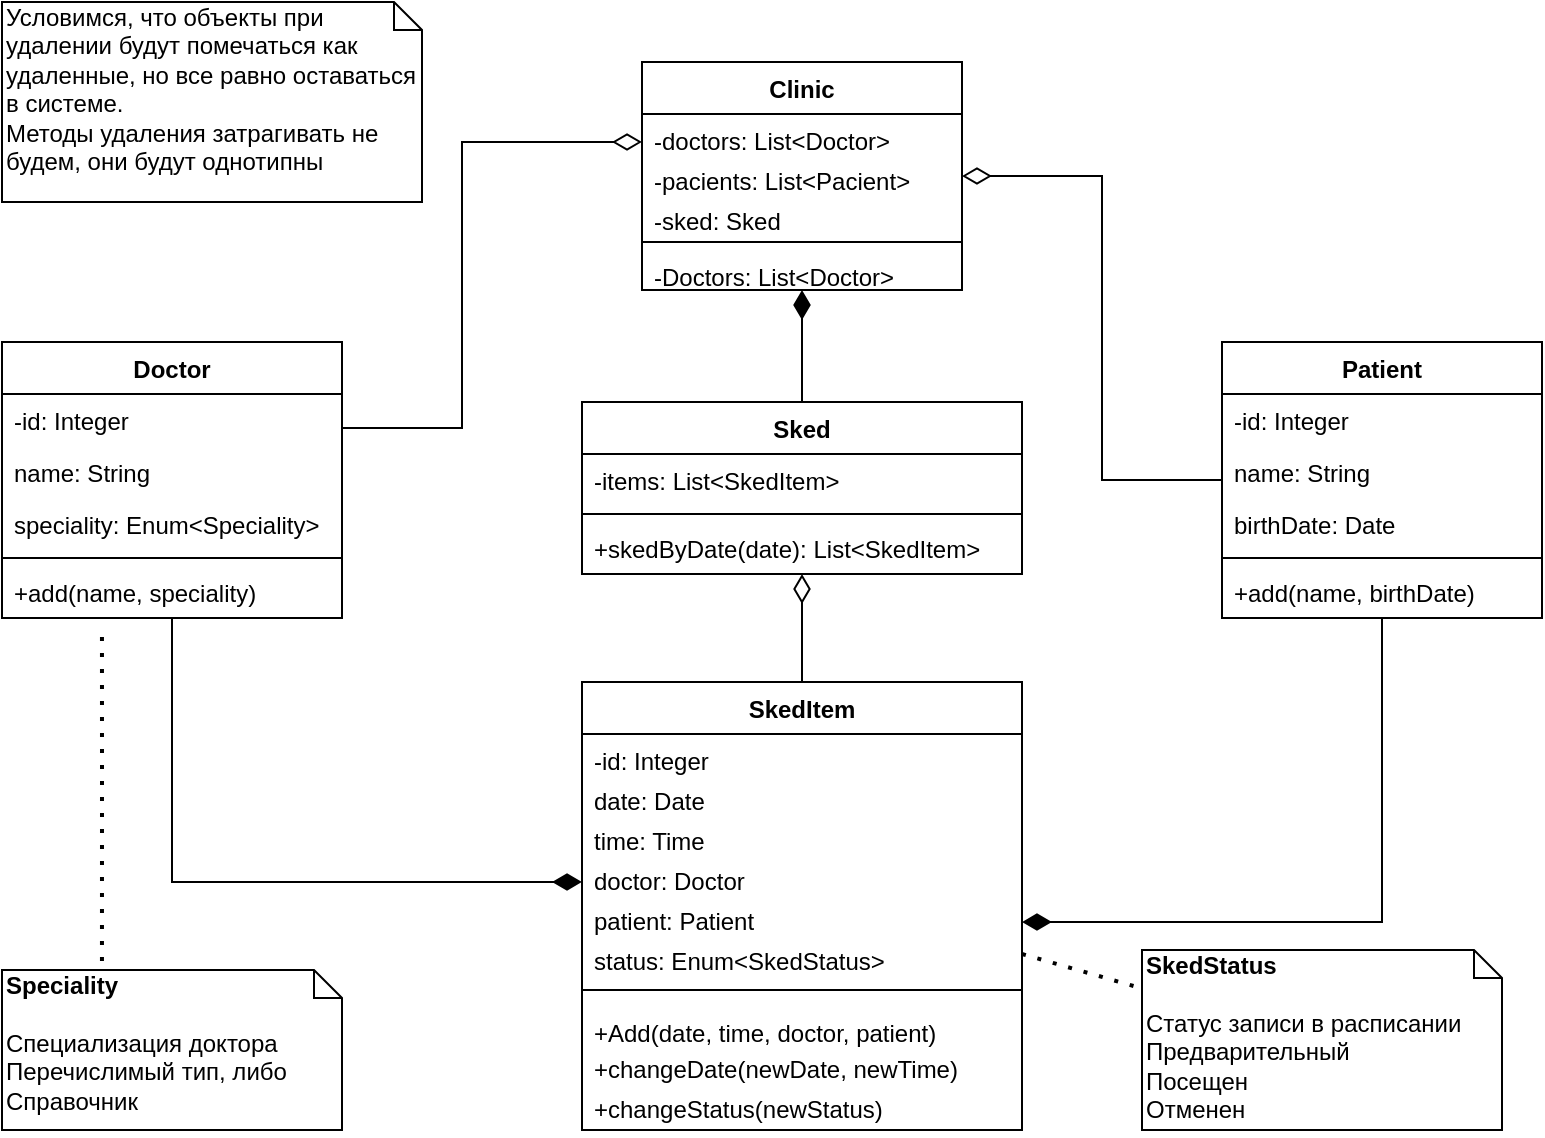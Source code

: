 <mxfile version="13.8.0" type="github">
  <diagram id="C5RBs43oDa-KdzZeNtuy" name="Page-1">
    <mxGraphModel dx="1422" dy="825" grid="1" gridSize="10" guides="1" tooltips="1" connect="1" arrows="1" fold="1" page="1" pageScale="1" pageWidth="827" pageHeight="1169" math="0" shadow="0">
      <root>
        <mxCell id="WIyWlLk6GJQsqaUBKTNV-0" />
        <mxCell id="WIyWlLk6GJQsqaUBKTNV-1" parent="WIyWlLk6GJQsqaUBKTNV-0" />
        <mxCell id="gz5u4yHDHs7ERX3W2ZZz-30" style="edgeStyle=orthogonalEdgeStyle;rounded=0;sketch=0;jumpSize=10;orthogonalLoop=1;jettySize=auto;html=1;entryX=1;entryY=0.5;entryDx=0;entryDy=0;shadow=0;startArrow=none;startFill=0;endArrow=diamondThin;endFill=0;endSize=12;" parent="WIyWlLk6GJQsqaUBKTNV-1" source="rfnlGcpkdzYErw1_nGnr-9" target="gz5u4yHDHs7ERX3W2ZZz-0" edge="1">
          <mxGeometry relative="1" as="geometry">
            <mxPoint x="680" y="206" as="sourcePoint" />
          </mxGeometry>
        </mxCell>
        <mxCell id="gz5u4yHDHs7ERX3W2ZZz-29" style="edgeStyle=orthogonalEdgeStyle;rounded=0;sketch=0;orthogonalLoop=1;jettySize=auto;html=1;shadow=0;startArrow=none;startFill=0;endArrow=diamondThin;endFill=0;endSize=12;jumpSize=10;" parent="WIyWlLk6GJQsqaUBKTNV-1" source="rfnlGcpkdzYErw1_nGnr-5" target="gz5u4yHDHs7ERX3W2ZZz-0" edge="1">
          <mxGeometry relative="1" as="geometry">
            <mxPoint x="185" y="206" as="sourcePoint" />
            <Array as="points">
              <mxPoint x="260" y="233" />
              <mxPoint x="260" y="90" />
            </Array>
          </mxGeometry>
        </mxCell>
        <mxCell id="gz5u4yHDHs7ERX3W2ZZz-0" value="Clinic" style="swimlane;fontStyle=1;align=center;verticalAlign=top;childLayout=stackLayout;horizontal=1;startSize=26;horizontalStack=0;resizeParent=1;resizeParentMax=0;resizeLast=0;collapsible=1;marginBottom=0;" parent="WIyWlLk6GJQsqaUBKTNV-1" vertex="1">
          <mxGeometry x="350" y="50" width="160" height="114" as="geometry" />
        </mxCell>
        <mxCell id="rfnlGcpkdzYErw1_nGnr-2" value="-doctors: List&lt;Doctor&gt;" style="text;strokeColor=none;fillColor=none;align=left;verticalAlign=top;spacingLeft=4;spacingRight=4;overflow=hidden;rotatable=0;points=[[0,0.5],[1,0.5]];portConstraint=eastwest;" vertex="1" parent="gz5u4yHDHs7ERX3W2ZZz-0">
          <mxGeometry y="26" width="160" height="20" as="geometry" />
        </mxCell>
        <mxCell id="rfnlGcpkdzYErw1_nGnr-1" value="-pacients: List&lt;Pacient&gt;" style="text;strokeColor=none;fillColor=none;align=left;verticalAlign=top;spacingLeft=4;spacingRight=4;overflow=hidden;rotatable=0;points=[[0,0.5],[1,0.5]];portConstraint=eastwest;" vertex="1" parent="gz5u4yHDHs7ERX3W2ZZz-0">
          <mxGeometry y="46" width="160" height="20" as="geometry" />
        </mxCell>
        <mxCell id="rfnlGcpkdzYErw1_nGnr-0" value="-sked: Sked" style="text;strokeColor=none;fillColor=none;align=left;verticalAlign=top;spacingLeft=4;spacingRight=4;overflow=hidden;rotatable=0;points=[[0,0.5],[1,0.5]];portConstraint=eastwest;" vertex="1" parent="gz5u4yHDHs7ERX3W2ZZz-0">
          <mxGeometry y="66" width="160" height="20" as="geometry" />
        </mxCell>
        <mxCell id="gz5u4yHDHs7ERX3W2ZZz-2" value="" style="line;strokeWidth=1;fillColor=none;align=left;verticalAlign=middle;spacingTop=-1;spacingLeft=3;spacingRight=3;rotatable=0;labelPosition=right;points=[];portConstraint=eastwest;" parent="gz5u4yHDHs7ERX3W2ZZz-0" vertex="1">
          <mxGeometry y="86" width="160" height="8" as="geometry" />
        </mxCell>
        <mxCell id="rfnlGcpkdzYErw1_nGnr-3" value="-Doctors: List&lt;Doctor&gt;" style="text;strokeColor=none;fillColor=none;align=left;verticalAlign=top;spacingLeft=4;spacingRight=4;overflow=hidden;rotatable=0;points=[[0,0.5],[1,0.5]];portConstraint=eastwest;" vertex="1" parent="gz5u4yHDHs7ERX3W2ZZz-0">
          <mxGeometry y="94" width="160" height="20" as="geometry" />
        </mxCell>
        <mxCell id="gz5u4yHDHs7ERX3W2ZZz-33" style="edgeStyle=orthogonalEdgeStyle;rounded=0;sketch=0;jumpSize=10;orthogonalLoop=1;jettySize=auto;html=1;shadow=0;startArrow=none;startFill=0;endArrow=diamondThin;endFill=1;endSize=12;" parent="WIyWlLk6GJQsqaUBKTNV-1" source="rfnlGcpkdzYErw1_nGnr-5" target="gz5u4yHDHs7ERX3W2ZZz-8" edge="1">
          <mxGeometry relative="1" as="geometry">
            <mxPoint x="180" y="479" as="sourcePoint" />
            <mxPoint x="70" y="300" as="targetPoint" />
            <Array as="points">
              <mxPoint x="115" y="460" />
            </Array>
          </mxGeometry>
        </mxCell>
        <mxCell id="wyjcbXv0Y3rbHrXeva_l-0" value="Sked" style="swimlane;fontStyle=1;align=center;verticalAlign=top;childLayout=stackLayout;horizontal=1;startSize=26;horizontalStack=0;resizeParent=1;resizeParentMax=0;resizeLast=0;collapsible=1;marginBottom=0;" parent="WIyWlLk6GJQsqaUBKTNV-1" vertex="1">
          <mxGeometry x="320" y="220" width="220" height="86" as="geometry" />
        </mxCell>
        <mxCell id="wyjcbXv0Y3rbHrXeva_l-1" value="-items: List&lt;SkedItem&gt;" style="text;strokeColor=none;fillColor=none;align=left;verticalAlign=top;spacingLeft=4;spacingRight=4;overflow=hidden;rotatable=0;points=[[0,0.5],[1,0.5]];portConstraint=eastwest;" parent="wyjcbXv0Y3rbHrXeva_l-0" vertex="1">
          <mxGeometry y="26" width="220" height="26" as="geometry" />
        </mxCell>
        <mxCell id="wyjcbXv0Y3rbHrXeva_l-2" value="" style="line;strokeWidth=1;fillColor=none;align=left;verticalAlign=middle;spacingTop=-1;spacingLeft=3;spacingRight=3;rotatable=0;labelPosition=right;points=[];portConstraint=eastwest;" parent="wyjcbXv0Y3rbHrXeva_l-0" vertex="1">
          <mxGeometry y="52" width="220" height="8" as="geometry" />
        </mxCell>
        <mxCell id="wyjcbXv0Y3rbHrXeva_l-3" value="+skedByDate(date): List&lt;SkedItem&gt;" style="text;strokeColor=none;fillColor=none;align=left;verticalAlign=top;spacingLeft=4;spacingRight=4;overflow=hidden;rotatable=0;points=[[0,0.5],[1,0.5]];portConstraint=eastwest;" parent="wyjcbXv0Y3rbHrXeva_l-0" vertex="1">
          <mxGeometry y="60" width="220" height="26" as="geometry" />
        </mxCell>
        <mxCell id="gz5u4yHDHs7ERX3W2ZZz-8" value="SkedItem" style="swimlane;fontStyle=1;align=center;verticalAlign=top;childLayout=stackLayout;horizontal=1;startSize=26;horizontalStack=0;resizeParent=1;resizeParentMax=0;resizeLast=0;collapsible=1;marginBottom=0;" parent="WIyWlLk6GJQsqaUBKTNV-1" vertex="1">
          <mxGeometry x="320" y="360" width="220" height="224" as="geometry" />
        </mxCell>
        <mxCell id="gz5u4yHDHs7ERX3W2ZZz-37" value="-id: Integer" style="text;strokeColor=none;fillColor=none;align=left;verticalAlign=top;spacingLeft=4;spacingRight=4;overflow=hidden;rotatable=0;points=[[0,0.5],[1,0.5]];portConstraint=eastwest;" parent="gz5u4yHDHs7ERX3W2ZZz-8" vertex="1">
          <mxGeometry y="26" width="220" height="20" as="geometry" />
        </mxCell>
        <mxCell id="rfnlGcpkdzYErw1_nGnr-20" value="date: Date" style="text;strokeColor=none;fillColor=none;align=left;verticalAlign=top;spacingLeft=4;spacingRight=4;overflow=hidden;rotatable=0;points=[[0,0.5],[1,0.5]];portConstraint=eastwest;" vertex="1" parent="gz5u4yHDHs7ERX3W2ZZz-8">
          <mxGeometry y="46" width="220" height="20" as="geometry" />
        </mxCell>
        <mxCell id="gz5u4yHDHs7ERX3W2ZZz-38" value="time: Time" style="text;strokeColor=none;fillColor=none;align=left;verticalAlign=top;spacingLeft=4;spacingRight=4;overflow=hidden;rotatable=0;points=[[0,0.5],[1,0.5]];portConstraint=eastwest;" parent="gz5u4yHDHs7ERX3W2ZZz-8" vertex="1">
          <mxGeometry y="66" width="220" height="20" as="geometry" />
        </mxCell>
        <mxCell id="rfnlGcpkdzYErw1_nGnr-14" value="doctor: Doctor" style="text;strokeColor=none;fillColor=none;align=left;verticalAlign=top;spacingLeft=4;spacingRight=4;overflow=hidden;rotatable=0;points=[[0,0.5],[1,0.5]];portConstraint=eastwest;" vertex="1" parent="gz5u4yHDHs7ERX3W2ZZz-8">
          <mxGeometry y="86" width="220" height="20" as="geometry" />
        </mxCell>
        <mxCell id="rfnlGcpkdzYErw1_nGnr-15" value="patient: Patient" style="text;strokeColor=none;fillColor=none;align=left;verticalAlign=top;spacingLeft=4;spacingRight=4;overflow=hidden;rotatable=0;points=[[0,0.5],[1,0.5]];portConstraint=eastwest;" vertex="1" parent="gz5u4yHDHs7ERX3W2ZZz-8">
          <mxGeometry y="106" width="220" height="20" as="geometry" />
        </mxCell>
        <mxCell id="rfnlGcpkdzYErw1_nGnr-22" value="status: Enum&lt;SkedStatus&gt;" style="text;strokeColor=none;fillColor=none;align=left;verticalAlign=top;spacingLeft=4;spacingRight=4;overflow=hidden;rotatable=0;points=[[0,0.5],[1,0.5]];portConstraint=eastwest;" vertex="1" parent="gz5u4yHDHs7ERX3W2ZZz-8">
          <mxGeometry y="126" width="220" height="20" as="geometry" />
        </mxCell>
        <mxCell id="gz5u4yHDHs7ERX3W2ZZz-10" value="" style="line;strokeWidth=1;fillColor=none;align=left;verticalAlign=middle;spacingTop=-1;spacingLeft=3;spacingRight=3;rotatable=0;labelPosition=right;points=[];portConstraint=eastwest;" parent="gz5u4yHDHs7ERX3W2ZZz-8" vertex="1">
          <mxGeometry y="146" width="220" height="16" as="geometry" />
        </mxCell>
        <mxCell id="rfnlGcpkdzYErw1_nGnr-23" value="+Add(date, time, doctor, patient)" style="text;strokeColor=none;fillColor=none;align=left;verticalAlign=top;spacingLeft=4;spacingRight=4;overflow=hidden;rotatable=0;points=[[0,0.5],[1,0.5]];portConstraint=eastwest;" vertex="1" parent="gz5u4yHDHs7ERX3W2ZZz-8">
          <mxGeometry y="162" width="220" height="18" as="geometry" />
        </mxCell>
        <mxCell id="rfnlGcpkdzYErw1_nGnr-24" value="+changeDate(newDate, newTime)" style="text;strokeColor=none;fillColor=none;align=left;verticalAlign=top;spacingLeft=4;spacingRight=4;overflow=hidden;rotatable=0;points=[[0,0.5],[1,0.5]];portConstraint=eastwest;" vertex="1" parent="gz5u4yHDHs7ERX3W2ZZz-8">
          <mxGeometry y="180" width="220" height="20" as="geometry" />
        </mxCell>
        <mxCell id="rfnlGcpkdzYErw1_nGnr-27" value="+changeStatus(newStatus)" style="text;strokeColor=none;fillColor=none;align=left;verticalAlign=top;spacingLeft=4;spacingRight=4;overflow=hidden;rotatable=0;points=[[0,0.5],[1,0.5]];portConstraint=eastwest;" vertex="1" parent="gz5u4yHDHs7ERX3W2ZZz-8">
          <mxGeometry y="200" width="220" height="24" as="geometry" />
        </mxCell>
        <mxCell id="rfnlGcpkdzYErw1_nGnr-4" style="edgeStyle=orthogonalEdgeStyle;rounded=0;sketch=0;jumpSize=10;orthogonalLoop=1;jettySize=auto;html=1;shadow=0;startArrow=none;startFill=0;endArrow=diamondThin;endFill=1;endSize=12;startSize=6;" edge="1" parent="WIyWlLk6GJQsqaUBKTNV-1" source="wyjcbXv0Y3rbHrXeva_l-0" target="gz5u4yHDHs7ERX3W2ZZz-0">
          <mxGeometry relative="1" as="geometry">
            <mxPoint x="340" y="486.5" as="sourcePoint" />
            <mxPoint x="440" y="190" as="targetPoint" />
          </mxGeometry>
        </mxCell>
        <mxCell id="rfnlGcpkdzYErw1_nGnr-13" style="edgeStyle=orthogonalEdgeStyle;rounded=0;sketch=0;orthogonalLoop=1;jettySize=auto;html=1;shadow=0;startArrow=none;startFill=0;endArrow=diamondThin;endFill=0;endSize=12;jumpSize=10;" edge="1" parent="WIyWlLk6GJQsqaUBKTNV-1" source="gz5u4yHDHs7ERX3W2ZZz-8" target="wyjcbXv0Y3rbHrXeva_l-0">
          <mxGeometry relative="1" as="geometry">
            <mxPoint x="190" y="243" as="sourcePoint" />
            <mxPoint x="360" y="117" as="targetPoint" />
          </mxGeometry>
        </mxCell>
        <mxCell id="rfnlGcpkdzYErw1_nGnr-16" style="edgeStyle=orthogonalEdgeStyle;rounded=0;sketch=0;jumpSize=10;orthogonalLoop=1;jettySize=auto;html=1;shadow=0;startArrow=none;startFill=0;endArrow=diamondThin;endFill=1;endSize=12;" edge="1" parent="WIyWlLk6GJQsqaUBKTNV-1" source="rfnlGcpkdzYErw1_nGnr-9" target="gz5u4yHDHs7ERX3W2ZZz-8">
          <mxGeometry relative="1" as="geometry">
            <mxPoint x="110" y="286" as="sourcePoint" />
            <mxPoint x="360" y="470" as="targetPoint" />
            <Array as="points">
              <mxPoint x="720" y="480" />
            </Array>
          </mxGeometry>
        </mxCell>
        <mxCell id="rfnlGcpkdzYErw1_nGnr-28" value="&lt;b&gt;Speciality&lt;/b&gt;&lt;br&gt;&lt;br&gt;Специализация доктора&lt;br&gt;Перечислимый тип, либо Справочник" style="shape=note;whiteSpace=wrap;html=1;size=14;verticalAlign=top;align=left;spacingTop=-6;" vertex="1" parent="WIyWlLk6GJQsqaUBKTNV-1">
          <mxGeometry x="30" y="504" width="170" height="80" as="geometry" />
        </mxCell>
        <mxCell id="rfnlGcpkdzYErw1_nGnr-29" value="&lt;b&gt;SkedStatus&lt;/b&gt;&lt;br&gt;&lt;br&gt;Статус записи в расписании&lt;br&gt;Предварительный&lt;br&gt;Посещен&lt;br&gt;Отменен" style="shape=note;whiteSpace=wrap;html=1;size=14;verticalAlign=top;align=left;spacingTop=-6;" vertex="1" parent="WIyWlLk6GJQsqaUBKTNV-1">
          <mxGeometry x="600" y="494" width="180" height="90" as="geometry" />
        </mxCell>
        <mxCell id="rfnlGcpkdzYErw1_nGnr-5" value="Doctor" style="swimlane;fontStyle=1;align=center;verticalAlign=top;childLayout=stackLayout;horizontal=1;startSize=26;horizontalStack=0;resizeParent=1;resizeParentMax=0;resizeLast=0;collapsible=1;marginBottom=0;" vertex="1" parent="WIyWlLk6GJQsqaUBKTNV-1">
          <mxGeometry x="30" y="190" width="170" height="138" as="geometry" />
        </mxCell>
        <mxCell id="rfnlGcpkdzYErw1_nGnr-19" value="-id: Integer" style="text;strokeColor=none;fillColor=none;align=left;verticalAlign=top;spacingLeft=4;spacingRight=4;overflow=hidden;rotatable=0;points=[[0,0.5],[1,0.5]];portConstraint=eastwest;" vertex="1" parent="rfnlGcpkdzYErw1_nGnr-5">
          <mxGeometry y="26" width="170" height="26" as="geometry" />
        </mxCell>
        <mxCell id="rfnlGcpkdzYErw1_nGnr-6" value="name: String" style="text;strokeColor=none;fillColor=none;align=left;verticalAlign=top;spacingLeft=4;spacingRight=4;overflow=hidden;rotatable=0;points=[[0,0.5],[1,0.5]];portConstraint=eastwest;" vertex="1" parent="rfnlGcpkdzYErw1_nGnr-5">
          <mxGeometry y="52" width="170" height="26" as="geometry" />
        </mxCell>
        <mxCell id="rfnlGcpkdzYErw1_nGnr-17" value="speciality: Enum&lt;Speciality&gt;" style="text;strokeColor=none;fillColor=none;align=left;verticalAlign=top;spacingLeft=4;spacingRight=4;overflow=hidden;rotatable=0;points=[[0,0.5],[1,0.5]];portConstraint=eastwest;" vertex="1" parent="rfnlGcpkdzYErw1_nGnr-5">
          <mxGeometry y="78" width="170" height="26" as="geometry" />
        </mxCell>
        <mxCell id="rfnlGcpkdzYErw1_nGnr-7" value="" style="line;strokeWidth=1;fillColor=none;align=left;verticalAlign=middle;spacingTop=-1;spacingLeft=3;spacingRight=3;rotatable=0;labelPosition=right;points=[];portConstraint=eastwest;" vertex="1" parent="rfnlGcpkdzYErw1_nGnr-5">
          <mxGeometry y="104" width="170" height="8" as="geometry" />
        </mxCell>
        <mxCell id="rfnlGcpkdzYErw1_nGnr-8" value="+add(name, speciality)" style="text;strokeColor=none;fillColor=none;align=left;verticalAlign=top;spacingLeft=4;spacingRight=4;overflow=hidden;rotatable=0;points=[[0,0.5],[1,0.5]];portConstraint=eastwest;" vertex="1" parent="rfnlGcpkdzYErw1_nGnr-5">
          <mxGeometry y="112" width="170" height="26" as="geometry" />
        </mxCell>
        <mxCell id="rfnlGcpkdzYErw1_nGnr-9" value="Patient" style="swimlane;fontStyle=1;align=center;verticalAlign=top;childLayout=stackLayout;horizontal=1;startSize=26;horizontalStack=0;resizeParent=1;resizeParentMax=0;resizeLast=0;collapsible=1;marginBottom=0;" vertex="1" parent="WIyWlLk6GJQsqaUBKTNV-1">
          <mxGeometry x="640" y="190" width="160" height="138" as="geometry" />
        </mxCell>
        <mxCell id="rfnlGcpkdzYErw1_nGnr-18" value="-id: Integer" style="text;strokeColor=none;fillColor=none;align=left;verticalAlign=top;spacingLeft=4;spacingRight=4;overflow=hidden;rotatable=0;points=[[0,0.5],[1,0.5]];portConstraint=eastwest;" vertex="1" parent="rfnlGcpkdzYErw1_nGnr-9">
          <mxGeometry y="26" width="160" height="26" as="geometry" />
        </mxCell>
        <mxCell id="rfnlGcpkdzYErw1_nGnr-21" value="name: String" style="text;strokeColor=none;fillColor=none;align=left;verticalAlign=top;spacingLeft=4;spacingRight=4;overflow=hidden;rotatable=0;points=[[0,0.5],[1,0.5]];portConstraint=eastwest;" vertex="1" parent="rfnlGcpkdzYErw1_nGnr-9">
          <mxGeometry y="52" width="160" height="26" as="geometry" />
        </mxCell>
        <mxCell id="rfnlGcpkdzYErw1_nGnr-10" value="birthDate: Date" style="text;strokeColor=none;fillColor=none;align=left;verticalAlign=top;spacingLeft=4;spacingRight=4;overflow=hidden;rotatable=0;points=[[0,0.5],[1,0.5]];portConstraint=eastwest;" vertex="1" parent="rfnlGcpkdzYErw1_nGnr-9">
          <mxGeometry y="78" width="160" height="26" as="geometry" />
        </mxCell>
        <mxCell id="rfnlGcpkdzYErw1_nGnr-11" value="" style="line;strokeWidth=1;fillColor=none;align=left;verticalAlign=middle;spacingTop=-1;spacingLeft=3;spacingRight=3;rotatable=0;labelPosition=right;points=[];portConstraint=eastwest;" vertex="1" parent="rfnlGcpkdzYErw1_nGnr-9">
          <mxGeometry y="104" width="160" height="8" as="geometry" />
        </mxCell>
        <mxCell id="rfnlGcpkdzYErw1_nGnr-12" value="+add(name, birthDate)" style="text;strokeColor=none;fillColor=none;align=left;verticalAlign=top;spacingLeft=4;spacingRight=4;overflow=hidden;rotatable=0;points=[[0,0.5],[1,0.5]];portConstraint=eastwest;" vertex="1" parent="rfnlGcpkdzYErw1_nGnr-9">
          <mxGeometry y="112" width="160" height="26" as="geometry" />
        </mxCell>
        <mxCell id="rfnlGcpkdzYErw1_nGnr-30" value="" style="endArrow=none;dashed=1;html=1;dashPattern=1 3;strokeWidth=2;exitX=0.294;exitY=-0.057;exitDx=0;exitDy=0;exitPerimeter=0;entryX=0.294;entryY=1.154;entryDx=0;entryDy=0;entryPerimeter=0;" edge="1" parent="WIyWlLk6GJQsqaUBKTNV-1" source="rfnlGcpkdzYErw1_nGnr-28" target="rfnlGcpkdzYErw1_nGnr-8">
          <mxGeometry width="50" height="50" relative="1" as="geometry">
            <mxPoint x="390" y="450" as="sourcePoint" />
            <mxPoint x="440" y="400" as="targetPoint" />
            <Array as="points">
              <mxPoint x="80" y="400" />
            </Array>
          </mxGeometry>
        </mxCell>
        <mxCell id="rfnlGcpkdzYErw1_nGnr-31" value="" style="endArrow=none;dashed=1;html=1;dashPattern=1 3;strokeWidth=2;exitX=1;exitY=0.5;exitDx=0;exitDy=0;" edge="1" parent="WIyWlLk6GJQsqaUBKTNV-1" source="rfnlGcpkdzYErw1_nGnr-22" target="rfnlGcpkdzYErw1_nGnr-29">
          <mxGeometry width="50" height="50" relative="1" as="geometry">
            <mxPoint x="390" y="450" as="sourcePoint" />
            <mxPoint x="440" y="400" as="targetPoint" />
          </mxGeometry>
        </mxCell>
        <mxCell id="rfnlGcpkdzYErw1_nGnr-32" value="Условимся, что объекты при удалении будут помечаться как удаленные, но все равно оставаться в системе.&lt;br&gt;Методы удаления затрагивать не будем, они будут однотипны" style="shape=note;whiteSpace=wrap;html=1;size=14;verticalAlign=top;align=left;spacingTop=-6;" vertex="1" parent="WIyWlLk6GJQsqaUBKTNV-1">
          <mxGeometry x="30" y="20" width="210" height="100" as="geometry" />
        </mxCell>
      </root>
    </mxGraphModel>
  </diagram>
</mxfile>

